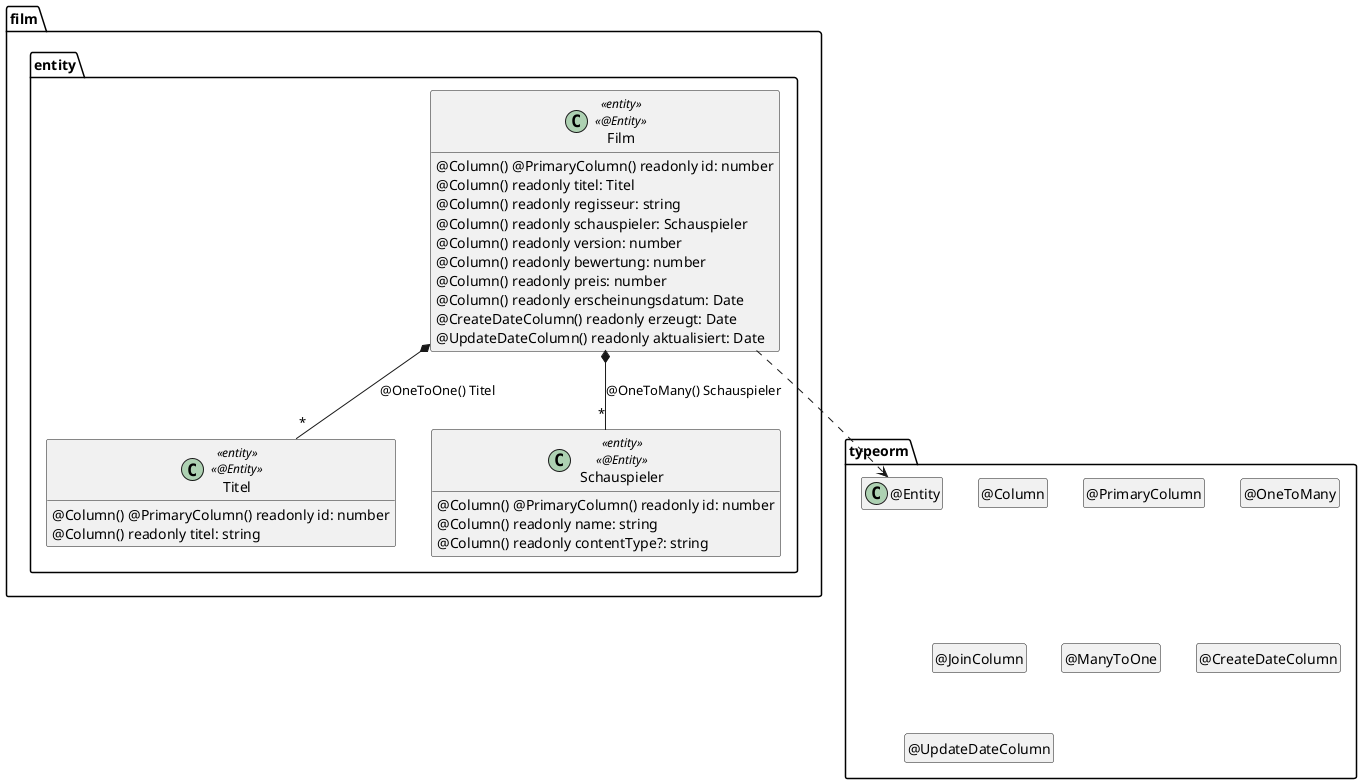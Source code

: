 
@startuml Entity

package typeorm {
  class "@Entity" as Entity
  class "@Column" as Column
  hide Column circle
  class "@PrimaryColumn" as PrimaryColumn
  hide PrimaryColumn circle
  class "@OneToMany" as OneToMany
  hide OneToMany circle
  class "@JoinColumn" as JoinColumn
  hide JoinColumn circle
  class "@ManyToOne" as ManyToOne
  hide ManyToOne circle
  class "@CreateDateColumn" as CreateDateColumn
  hide CreateDateColumn circle
  class "@UpdateDateColumn" as UpdateDateColumn
  hide UpdateDateColumn circle
}

package film.entity {


  class Film <<entity>> <<@Entity>> {
    @Column() @PrimaryColumn() readonly id: number
    @Column() readonly titel: Titel
    @Column() readonly regisseur: string
    @Column() readonly schauspieler: Schauspieler
    @Column() readonly version: number
    @Column() readonly bewertung: number
    @Column() readonly preis: number
    @Column() readonly erscheinungsdatum: Date
    @CreateDateColumn() readonly erzeugt: Date
    @UpdateDateColumn() readonly aktualisiert: Date
  }

  class Titel <<entity>> <<@Entity>> {
    @Column() @PrimaryColumn() readonly id: number
    @Column() readonly titel: string
  }

  class Schauspieler <<entity>> <<@Entity>> {
    @Column() @PrimaryColumn() readonly id: number
    @Column() readonly name: string
    @Column() readonly contentType?: string
  }

  Film ..> Entity
  Film *-- "*" Titel : @OneToOne() Titel
  Film *-- "*" Schauspieler : @OneToMany() Schauspieler

}

hide empty members


@enduml
